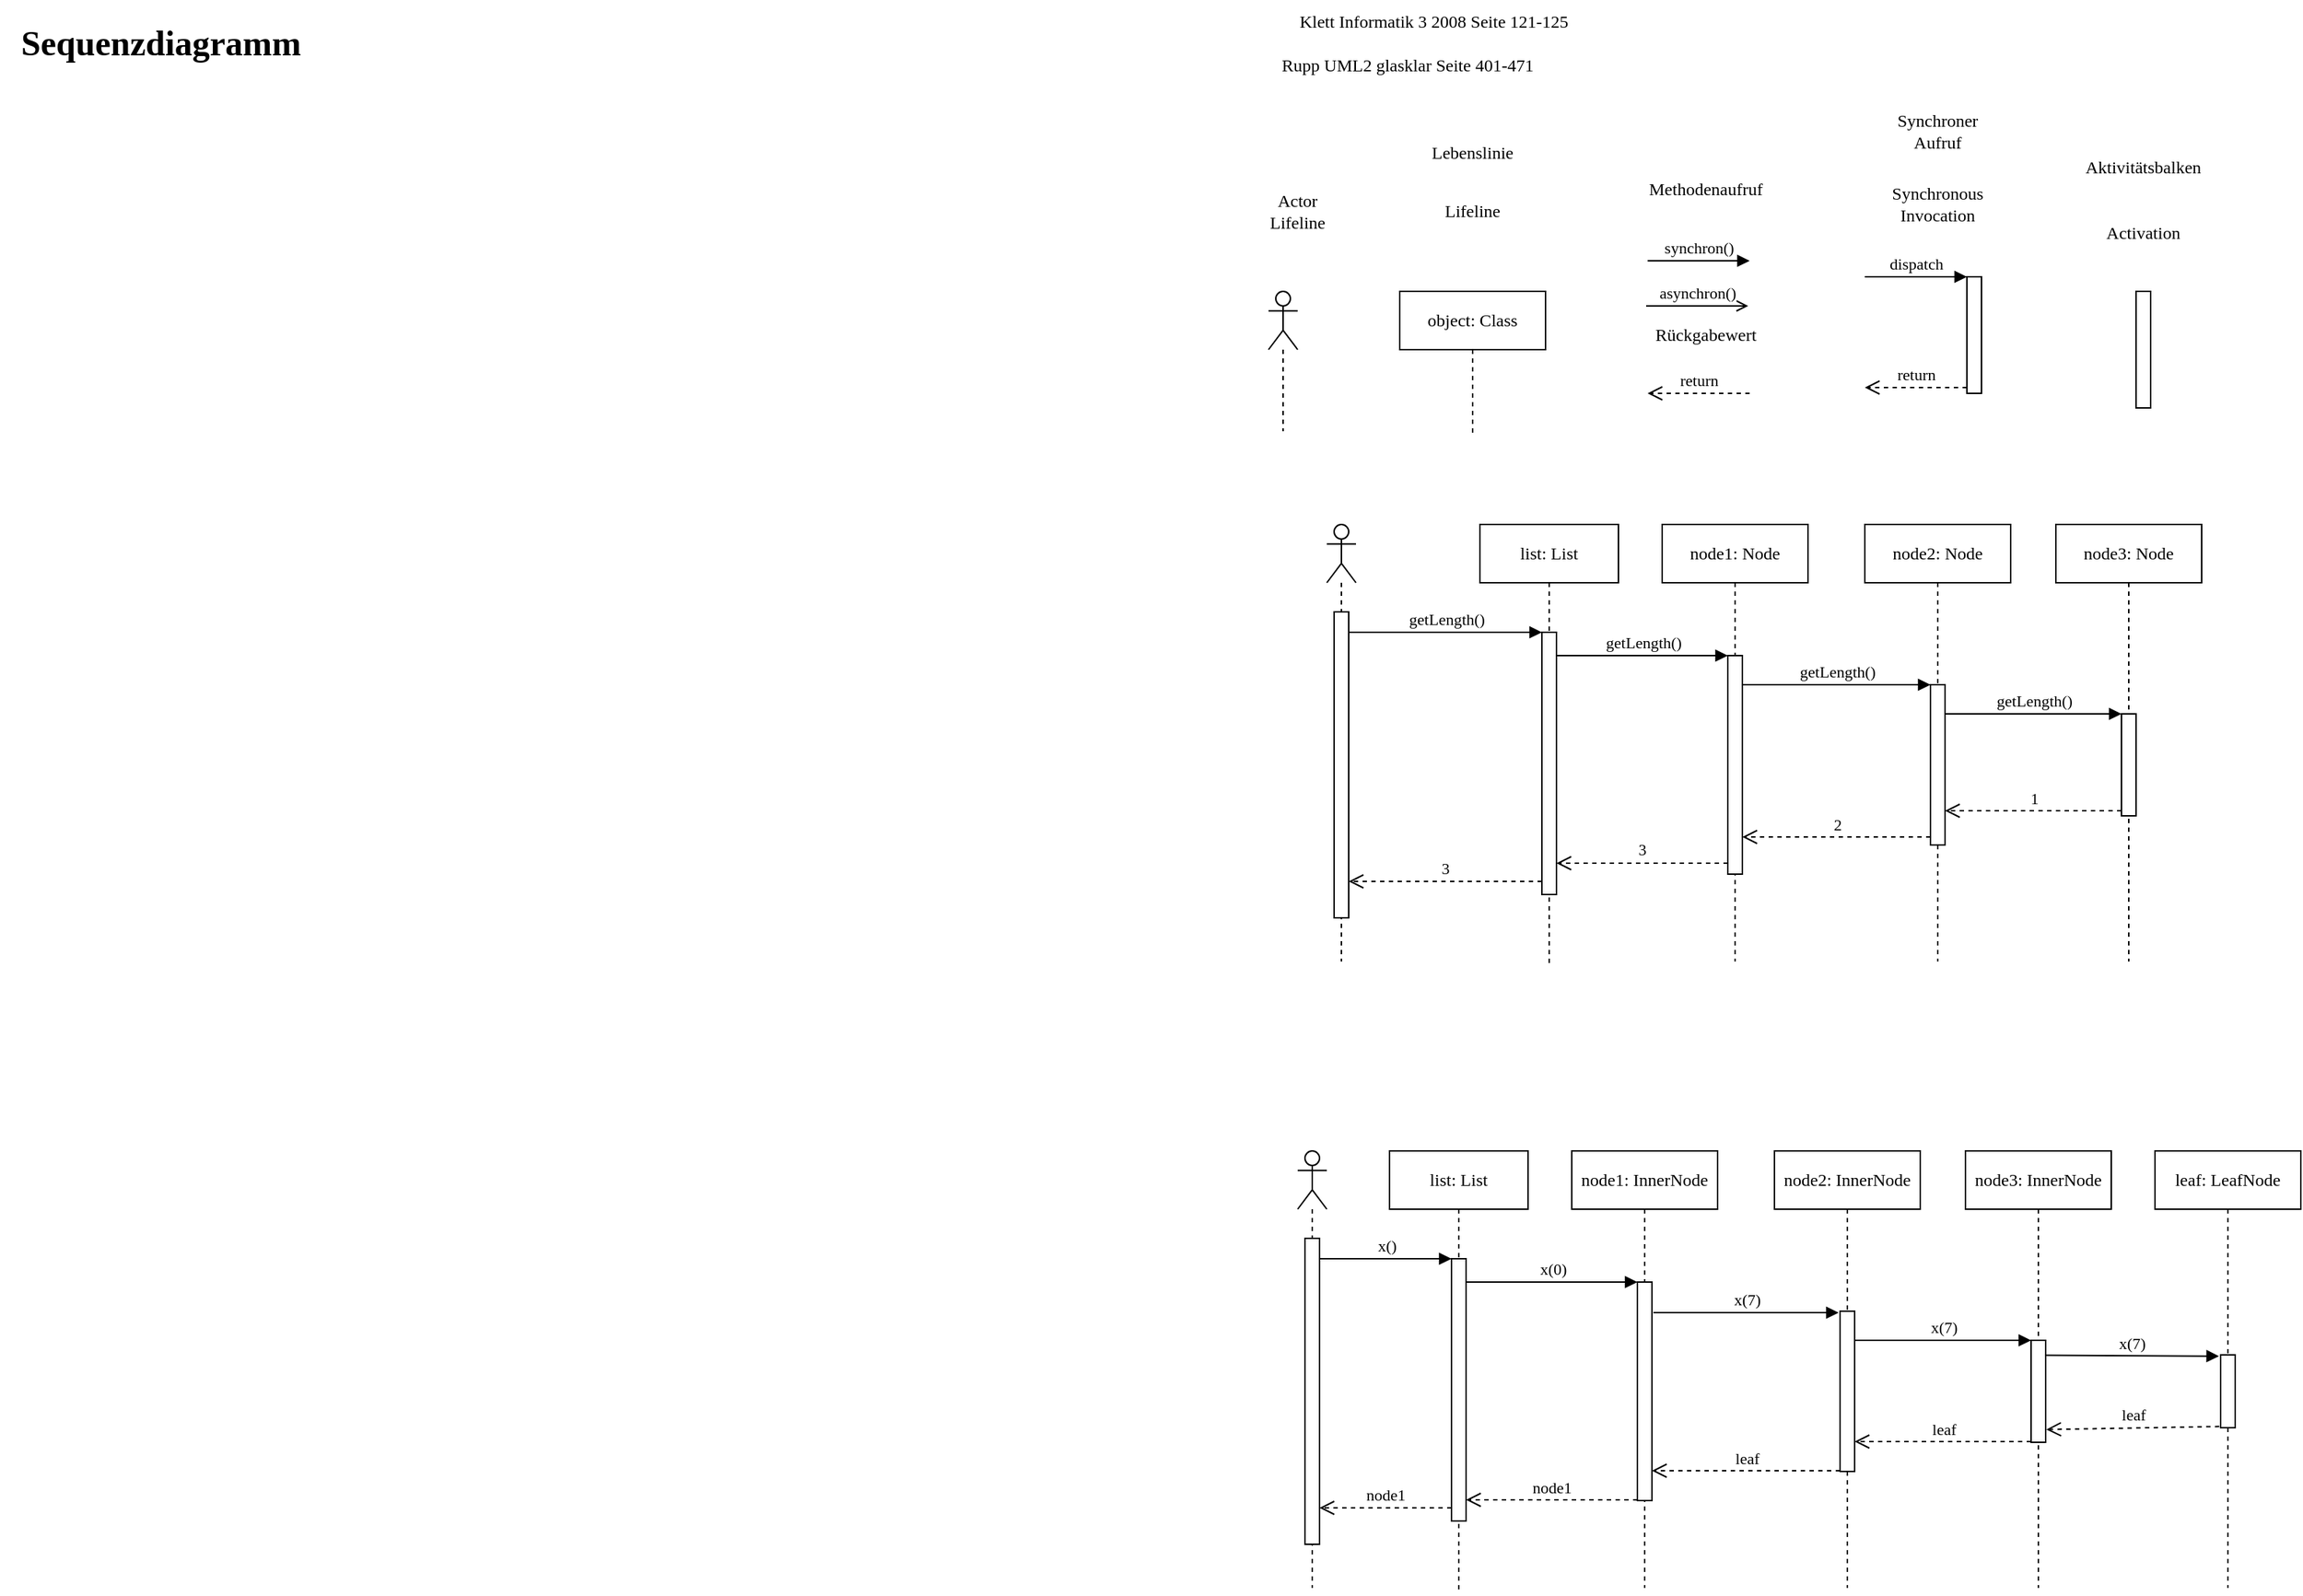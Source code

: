 <mxfile>
    <diagram id="Q8ZCVBfkGdzVq4fk389N" name="Page-1">
        <mxGraphModel dx="2760" dy="1547" grid="1" gridSize="10" guides="1" tooltips="1" connect="1" arrows="1" fold="1" page="1" pageScale="1" pageWidth="827" pageHeight="1169" math="1" shadow="0">
            <root>
                <mxCell id="0"/>
                <mxCell id="1" parent="0"/>
                <mxCell id="18" value="list: List" style="shape=umlLifeline;perimeter=lifelinePerimeter;whiteSpace=wrap;html=1;container=1;collapsible=0;recursiveResize=0;outlineConnect=0;fontFamily=Alegreya;" parent="1" vertex="1">
                    <mxGeometry x="235" y="380" width="95" height="304" as="geometry"/>
                </mxCell>
                <mxCell id="37" value="" style="html=1;points=[];perimeter=orthogonalPerimeter;fontFamily=Alegreya;" parent="18" vertex="1">
                    <mxGeometry x="42.5" y="74" width="10" height="180" as="geometry"/>
                </mxCell>
                <mxCell id="19" value="node1: Node" style="shape=umlLifeline;perimeter=lifelinePerimeter;whiteSpace=wrap;html=1;container=1;collapsible=0;recursiveResize=0;outlineConnect=0;fontFamily=Alegreya;" parent="1" vertex="1">
                    <mxGeometry x="360" y="380" width="100" height="300" as="geometry"/>
                </mxCell>
                <mxCell id="59" value="" style="html=1;points=[];perimeter=orthogonalPerimeter;fontFamily=Alegreya;" parent="19" vertex="1">
                    <mxGeometry x="45" y="90" width="10" height="150" as="geometry"/>
                </mxCell>
                <mxCell id="20" value="node2: Node" style="shape=umlLifeline;perimeter=lifelinePerimeter;whiteSpace=wrap;html=1;container=1;collapsible=0;recursiveResize=0;outlineConnect=0;fontFamily=Alegreya;" parent="1" vertex="1">
                    <mxGeometry x="499" y="380" width="100" height="300" as="geometry"/>
                </mxCell>
                <mxCell id="62" value="" style="html=1;points=[];perimeter=orthogonalPerimeter;fontFamily=Alegreya;" parent="20" vertex="1">
                    <mxGeometry x="45" y="110" width="10" height="110" as="geometry"/>
                </mxCell>
                <mxCell id="21" value="node3: Node" style="shape=umlLifeline;perimeter=lifelinePerimeter;whiteSpace=wrap;html=1;container=1;collapsible=0;recursiveResize=0;outlineConnect=0;fontFamily=Alegreya;" parent="1" vertex="1">
                    <mxGeometry x="630" y="380" width="100" height="300" as="geometry"/>
                </mxCell>
                <mxCell id="65" value="" style="html=1;points=[];perimeter=orthogonalPerimeter;fontFamily=Alegreya;" parent="21" vertex="1">
                    <mxGeometry x="45" y="130" width="10" height="70" as="geometry"/>
                </mxCell>
                <mxCell id="24" value="" style="shape=umlLifeline;participant=umlActor;perimeter=lifelinePerimeter;whiteSpace=wrap;html=1;container=1;collapsible=0;recursiveResize=0;verticalAlign=top;spacingTop=36;outlineConnect=0;" parent="1" vertex="1">
                    <mxGeometry x="130" y="380" width="20" height="300" as="geometry"/>
                </mxCell>
                <mxCell id="43" value="" style="html=1;points=[];perimeter=orthogonalPerimeter;" parent="24" vertex="1">
                    <mxGeometry x="5" y="60" width="10" height="210" as="geometry"/>
                </mxCell>
                <mxCell id="29" value="" style="html=1;points=[];perimeter=orthogonalPerimeter;fontFamily=Alegreya;" parent="1" vertex="1">
                    <mxGeometry x="569" y="210" width="10" height="80" as="geometry"/>
                </mxCell>
                <mxCell id="30" value="dispatch" style="html=1;verticalAlign=bottom;endArrow=block;entryX=0;entryY=0;fontFamily=Alegreya;" parent="1" target="29" edge="1">
                    <mxGeometry relative="1" as="geometry">
                        <mxPoint x="499" y="210" as="sourcePoint"/>
                    </mxGeometry>
                </mxCell>
                <mxCell id="31" value="return" style="html=1;verticalAlign=bottom;endArrow=open;dashed=1;endSize=8;exitX=0;exitY=0.95;fontFamily=Alegreya;" parent="1" source="29" edge="1">
                    <mxGeometry relative="1" as="geometry">
                        <mxPoint x="499" y="286" as="targetPoint"/>
                    </mxGeometry>
                </mxCell>
                <mxCell id="32" value="" style="shape=umlLifeline;participant=umlActor;perimeter=lifelinePerimeter;whiteSpace=wrap;html=1;container=1;collapsible=0;recursiveResize=0;verticalAlign=top;spacingTop=36;outlineConnect=0;" parent="1" vertex="1">
                    <mxGeometry x="90" y="220" width="20" height="96" as="geometry"/>
                </mxCell>
                <mxCell id="33" value="object: Class" style="shape=umlLifeline;perimeter=lifelinePerimeter;whiteSpace=wrap;html=1;container=1;collapsible=0;recursiveResize=0;outlineConnect=0;fontFamily=Alegreya;" parent="1" vertex="1">
                    <mxGeometry x="180" y="220" width="100" height="100" as="geometry"/>
                </mxCell>
                <mxCell id="34" value="Actor Lifeline" style="text;html=1;strokeColor=none;fillColor=none;align=center;verticalAlign=middle;whiteSpace=wrap;rounded=0;fontFamily=Alegreya;" parent="1" vertex="1">
                    <mxGeometry x="80" y="150" width="60" height="30" as="geometry"/>
                </mxCell>
                <mxCell id="35" value="Lifeline" style="text;html=1;strokeColor=none;fillColor=none;align=center;verticalAlign=middle;whiteSpace=wrap;rounded=0;fontFamily=Alegreya;" parent="1" vertex="1">
                    <mxGeometry x="200" y="150" width="60" height="30" as="geometry"/>
                </mxCell>
                <mxCell id="36" value="Synchronous &lt;br&gt;Invocation" style="text;html=1;strokeColor=none;fillColor=none;align=center;verticalAlign=middle;whiteSpace=wrap;rounded=0;fontFamily=Alegreya;" parent="1" vertex="1">
                    <mxGeometry x="479" y="140" width="140" height="40" as="geometry"/>
                </mxCell>
                <mxCell id="38" value="getLength()" style="html=1;verticalAlign=bottom;endArrow=block;entryX=0;entryY=0;fontFamily=Alegreya;" parent="1" source="43" target="37" edge="1">
                    <mxGeometry relative="1" as="geometry">
                        <mxPoint x="155" y="550" as="sourcePoint"/>
                    </mxGeometry>
                </mxCell>
                <mxCell id="39" value="3" style="html=1;verticalAlign=bottom;endArrow=open;dashed=1;endSize=8;exitX=0;exitY=0.95;fontFamily=Alegreya;" parent="1" source="37" target="43" edge="1">
                    <mxGeometry relative="1" as="geometry">
                        <mxPoint x="140" y="586" as="targetPoint"/>
                    </mxGeometry>
                </mxCell>
                <mxCell id="41" value="" style="html=1;points=[];perimeter=orthogonalPerimeter;fontFamily=Alegreya;" parent="1" vertex="1">
                    <mxGeometry x="685" y="220" width="10" height="80" as="geometry"/>
                </mxCell>
                <mxCell id="60" value="getLength()" style="html=1;verticalAlign=bottom;endArrow=block;entryX=0;entryY=0;fontFamily=Alegreya;" parent="1" source="37" target="59" edge="1">
                    <mxGeometry relative="1" as="geometry">
                        <mxPoint x="302" y="500" as="sourcePoint"/>
                    </mxGeometry>
                </mxCell>
                <mxCell id="61" value="3" style="html=1;verticalAlign=bottom;endArrow=open;dashed=1;endSize=8;exitX=0;exitY=0.95;fontFamily=Alegreya;" parent="1" source="59" target="37" edge="1">
                    <mxGeometry relative="1" as="geometry">
                        <mxPoint x="302" y="576" as="targetPoint"/>
                    </mxGeometry>
                </mxCell>
                <mxCell id="63" value="getLength()" style="html=1;verticalAlign=bottom;endArrow=block;entryX=0;entryY=0;fontFamily=Alegreya;" parent="1" source="59" target="62" edge="1">
                    <mxGeometry relative="1" as="geometry">
                        <mxPoint x="430" y="506" as="sourcePoint"/>
                    </mxGeometry>
                </mxCell>
                <mxCell id="64" value="2" style="html=1;verticalAlign=bottom;endArrow=open;dashed=1;endSize=8;exitX=0;exitY=0.95;fontFamily=Alegreya;" parent="1" source="62" target="59" edge="1">
                    <mxGeometry x="0.001" relative="1" as="geometry">
                        <mxPoint x="430" y="582" as="targetPoint"/>
                        <mxPoint as="offset"/>
                    </mxGeometry>
                </mxCell>
                <mxCell id="66" value="getLength()" style="html=1;verticalAlign=bottom;endArrow=block;entryX=0;entryY=0;fontFamily=Alegreya;" parent="1" source="62" target="65" edge="1">
                    <mxGeometry relative="1" as="geometry">
                        <mxPoint x="570" y="516" as="sourcePoint"/>
                    </mxGeometry>
                </mxCell>
                <mxCell id="67" value="1" style="html=1;verticalAlign=bottom;endArrow=open;dashed=1;endSize=8;exitX=0;exitY=0.95;fontFamily=Alegreya;" parent="1" source="65" target="62" edge="1">
                    <mxGeometry relative="1" as="geometry">
                        <mxPoint x="570" y="592" as="targetPoint"/>
                    </mxGeometry>
                </mxCell>
                <mxCell id="68" value="Activation" style="text;html=1;strokeColor=none;fillColor=none;align=center;verticalAlign=middle;whiteSpace=wrap;rounded=0;fontFamily=Alegreya;" parent="1" vertex="1">
                    <mxGeometry x="620" y="160" width="140" height="40" as="geometry"/>
                </mxCell>
                <mxCell id="70" value="&lt;font face=&quot;Alegreya Sans&quot;&gt;Sequenzdiagramm&lt;/font&gt;" style="text;strokeColor=none;fillColor=none;html=1;fontSize=24;fontStyle=1;verticalAlign=middle;align=center;" parent="1" vertex="1">
                    <mxGeometry x="-780" y="30" width="220" height="40" as="geometry"/>
                </mxCell>
                <mxCell id="93" value="list: List" style="shape=umlLifeline;perimeter=lifelinePerimeter;whiteSpace=wrap;html=1;container=1;collapsible=0;recursiveResize=0;outlineConnect=0;fontFamily=Alegreya;" parent="1" vertex="1">
                    <mxGeometry x="173" y="810" width="95" height="304" as="geometry"/>
                </mxCell>
                <mxCell id="94" value="" style="html=1;points=[];perimeter=orthogonalPerimeter;fontFamily=Alegreya;" parent="93" vertex="1">
                    <mxGeometry x="42.5" y="74" width="10" height="180" as="geometry"/>
                </mxCell>
                <mxCell id="95" value="node1: InnerNode" style="shape=umlLifeline;perimeter=lifelinePerimeter;whiteSpace=wrap;html=1;container=1;collapsible=0;recursiveResize=0;outlineConnect=0;fontFamily=Alegreya;" parent="1" vertex="1">
                    <mxGeometry x="298" y="810" width="100" height="300" as="geometry"/>
                </mxCell>
                <mxCell id="96" value="" style="html=1;points=[];perimeter=orthogonalPerimeter;fontFamily=Alegreya;" parent="95" vertex="1">
                    <mxGeometry x="45" y="90" width="10" height="150" as="geometry"/>
                </mxCell>
                <mxCell id="97" value="node2: InnerNode" style="shape=umlLifeline;perimeter=lifelinePerimeter;whiteSpace=wrap;html=1;container=1;collapsible=0;recursiveResize=0;outlineConnect=0;fontFamily=Alegreya;" parent="1" vertex="1">
                    <mxGeometry x="437" y="810" width="100" height="300" as="geometry"/>
                </mxCell>
                <mxCell id="98" value="" style="html=1;points=[];perimeter=orthogonalPerimeter;fontFamily=Alegreya;" parent="97" vertex="1">
                    <mxGeometry x="45" y="110" width="10" height="110" as="geometry"/>
                </mxCell>
                <mxCell id="99" value="node3: InnerNode" style="shape=umlLifeline;perimeter=lifelinePerimeter;whiteSpace=wrap;html=1;container=1;collapsible=0;recursiveResize=0;outlineConnect=0;fontFamily=Alegreya;" parent="1" vertex="1">
                    <mxGeometry x="568" y="810" width="100" height="300" as="geometry"/>
                </mxCell>
                <mxCell id="100" value="" style="html=1;points=[];perimeter=orthogonalPerimeter;fontFamily=Alegreya;" parent="99" vertex="1">
                    <mxGeometry x="45" y="130" width="10" height="70" as="geometry"/>
                </mxCell>
                <mxCell id="101" value="" style="shape=umlLifeline;participant=umlActor;perimeter=lifelinePerimeter;whiteSpace=wrap;html=1;container=1;collapsible=0;recursiveResize=0;verticalAlign=top;spacingTop=36;outlineConnect=0;" parent="1" vertex="1">
                    <mxGeometry x="110" y="810" width="20" height="300" as="geometry"/>
                </mxCell>
                <mxCell id="102" value="" style="html=1;points=[];perimeter=orthogonalPerimeter;" parent="101" vertex="1">
                    <mxGeometry x="5" y="60" width="10" height="210" as="geometry"/>
                </mxCell>
                <mxCell id="103" value="x()" style="html=1;verticalAlign=bottom;endArrow=block;entryX=0;entryY=0;fontFamily=Alegreya;" parent="1" source="102" target="94" edge="1">
                    <mxGeometry relative="1" as="geometry">
                        <mxPoint x="93" y="980" as="sourcePoint"/>
                    </mxGeometry>
                </mxCell>
                <mxCell id="104" value="node1" style="html=1;verticalAlign=bottom;endArrow=open;dashed=1;endSize=8;exitX=0;exitY=0.95;fontFamily=Alegreya;" parent="1" source="94" target="102" edge="1">
                    <mxGeometry relative="1" as="geometry">
                        <mxPoint x="78" y="1016" as="targetPoint"/>
                    </mxGeometry>
                </mxCell>
                <mxCell id="105" value="x(0)" style="html=1;verticalAlign=bottom;endArrow=block;entryX=0;entryY=0;fontFamily=Alegreya;" parent="1" source="94" target="96" edge="1">
                    <mxGeometry relative="1" as="geometry">
                        <mxPoint x="240" y="930" as="sourcePoint"/>
                    </mxGeometry>
                </mxCell>
                <mxCell id="106" value="node1" style="html=1;verticalAlign=bottom;endArrow=open;dashed=1;endSize=8;exitX=0;exitY=0.95;fontFamily=Alegreya;" parent="1" edge="1">
                    <mxGeometry relative="1" as="geometry">
                        <mxPoint x="225.5" y="1049.5" as="targetPoint"/>
                        <mxPoint x="343" y="1049.5" as="sourcePoint"/>
                    </mxGeometry>
                </mxCell>
                <mxCell id="107" value="leaf" style="html=1;verticalAlign=bottom;endArrow=open;dashed=1;endSize=8;exitX=0;exitY=0.95;fontFamily=Alegreya;" parent="1" edge="1">
                    <mxGeometry x="0.001" relative="1" as="geometry">
                        <mxPoint x="353" y="1029.5" as="targetPoint"/>
                        <mxPoint as="offset"/>
                        <mxPoint x="482" y="1029.5" as="sourcePoint"/>
                    </mxGeometry>
                </mxCell>
                <mxCell id="108" value="x(7)" style="html=1;verticalAlign=bottom;endArrow=block;entryX=0;entryY=0;fontFamily=Alegreya;" parent="1" source="98" target="100" edge="1">
                    <mxGeometry relative="1" as="geometry">
                        <mxPoint x="508" y="946" as="sourcePoint"/>
                    </mxGeometry>
                </mxCell>
                <mxCell id="109" value="leaf" style="html=1;verticalAlign=bottom;endArrow=open;dashed=1;endSize=8;exitX=0;exitY=0.95;fontFamily=Alegreya;" parent="1" edge="1">
                    <mxGeometry relative="1" as="geometry">
                        <mxPoint x="492" y="1009.5" as="targetPoint"/>
                        <mxPoint x="613" y="1009.5" as="sourcePoint"/>
                    </mxGeometry>
                </mxCell>
                <mxCell id="110" value="leaf: LeafNode" style="shape=umlLifeline;perimeter=lifelinePerimeter;whiteSpace=wrap;html=1;container=1;collapsible=0;recursiveResize=0;outlineConnect=0;fontFamily=Alegreya;" parent="1" vertex="1">
                    <mxGeometry x="698" y="810" width="100" height="300" as="geometry"/>
                </mxCell>
                <mxCell id="111" value="" style="html=1;points=[];perimeter=orthogonalPerimeter;fontFamily=Alegreya;" parent="110" vertex="1">
                    <mxGeometry x="45" y="140" width="10" height="50" as="geometry"/>
                </mxCell>
                <mxCell id="112" value="x(7)" style="html=1;verticalAlign=bottom;endArrow=block;fontFamily=Alegreya;exitX=1.1;exitY=0.2;exitDx=0;exitDy=0;exitPerimeter=0;" parent="1" edge="1">
                    <mxGeometry relative="1" as="geometry">
                        <mxPoint x="354" y="921" as="sourcePoint"/>
                        <mxPoint x="481" y="921" as="targetPoint"/>
                    </mxGeometry>
                </mxCell>
                <mxCell id="113" value="x(7)" style="html=1;verticalAlign=bottom;endArrow=block;entryX=-0.117;entryY=0.018;fontFamily=Alegreya;entryDx=0;entryDy=0;entryPerimeter=0;exitX=0.976;exitY=0.146;exitDx=0;exitDy=0;exitPerimeter=0;" parent="1" source="100" target="111" edge="1">
                    <mxGeometry relative="1" as="geometry">
                        <mxPoint x="624" y="951" as="sourcePoint"/>
                        <mxPoint x="753.6" y="951.2" as="targetPoint"/>
                    </mxGeometry>
                </mxCell>
                <mxCell id="114" value="leaf" style="html=1;verticalAlign=bottom;endArrow=open;dashed=1;endSize=8;exitX=-0.09;exitY=0.983;fontFamily=Alegreya;exitDx=0;exitDy=0;exitPerimeter=0;entryX=1.045;entryY=0.875;entryDx=0;entryDy=0;entryPerimeter=0;" parent="1" source="111" target="100" edge="1">
                    <mxGeometry relative="1" as="geometry">
                        <mxPoint x="621" y="1000" as="targetPoint"/>
                        <mxPoint x="744" y="1000" as="sourcePoint"/>
                    </mxGeometry>
                </mxCell>
                <mxCell id="115" value="Lebenslinie" style="text;html=1;strokeColor=none;fillColor=none;align=center;verticalAlign=middle;whiteSpace=wrap;rounded=0;fontFamily=Alegreya;" parent="1" vertex="1">
                    <mxGeometry x="200" y="110" width="60" height="30" as="geometry"/>
                </mxCell>
                <mxCell id="116" value="Aktivitätsbalken" style="text;html=1;strokeColor=none;fillColor=none;align=center;verticalAlign=middle;whiteSpace=wrap;rounded=0;fontFamily=Alegreya;" parent="1" vertex="1">
                    <mxGeometry x="620" y="115" width="140" height="40" as="geometry"/>
                </mxCell>
                <mxCell id="117" value="synchron()" style="html=1;verticalAlign=bottom;endArrow=block;entryX=0;entryY=0;fontFamily=Alegreya;" parent="1" edge="1">
                    <mxGeometry relative="1" as="geometry">
                        <mxPoint x="350" y="199" as="sourcePoint"/>
                        <mxPoint x="420" y="199" as="targetPoint"/>
                    </mxGeometry>
                </mxCell>
                <mxCell id="118" value="Methodenaufruf" style="text;html=1;strokeColor=none;fillColor=none;align=center;verticalAlign=middle;whiteSpace=wrap;rounded=0;fontFamily=Alegreya;" parent="1" vertex="1">
                    <mxGeometry x="320" y="130" width="140" height="40" as="geometry"/>
                </mxCell>
                <mxCell id="119" value="return" style="html=1;verticalAlign=bottom;endArrow=open;dashed=1;endSize=8;exitX=0;exitY=0.95;fontFamily=Alegreya;" parent="1" edge="1">
                    <mxGeometry relative="1" as="geometry">
                        <mxPoint x="350" y="290" as="targetPoint"/>
                        <mxPoint x="420" y="290" as="sourcePoint"/>
                    </mxGeometry>
                </mxCell>
                <mxCell id="120" value="Rückgabewert" style="text;html=1;strokeColor=none;fillColor=none;align=center;verticalAlign=middle;whiteSpace=wrap;rounded=0;fontFamily=Alegreya;" parent="1" vertex="1">
                    <mxGeometry x="320" y="230" width="140" height="40" as="geometry"/>
                </mxCell>
                <mxCell id="121" value="Klett Informatik 3 2008 Seite 121-125" style="text;html=1;strokeColor=none;fillColor=none;align=center;verticalAlign=middle;whiteSpace=wrap;rounded=0;fontFamily=Alegreya;" parent="1" vertex="1">
                    <mxGeometry x="88" y="20" width="231" height="30" as="geometry"/>
                </mxCell>
                <mxCell id="123" value="Synchroner &lt;br&gt;Aufruf" style="text;html=1;strokeColor=none;fillColor=none;align=center;verticalAlign=middle;whiteSpace=wrap;rounded=0;fontFamily=Alegreya;" parent="1" vertex="1">
                    <mxGeometry x="479" y="90" width="140" height="40" as="geometry"/>
                </mxCell>
                <mxCell id="124" value="asynchron()" style="html=1;verticalAlign=bottom;endArrow=open;entryX=0;entryY=0;fontFamily=Alegreya;endFill=0;" parent="1" edge="1">
                    <mxGeometry relative="1" as="geometry">
                        <mxPoint x="349" y="230" as="sourcePoint"/>
                        <mxPoint x="419.0" y="230" as="targetPoint"/>
                    </mxGeometry>
                </mxCell>
                <mxCell id="126" value="Rupp UML2 glasklar Seite 401-471" style="text;html=1;strokeColor=none;fillColor=none;align=center;verticalAlign=middle;whiteSpace=wrap;rounded=0;fontFamily=Alegreya;" parent="1" vertex="1">
                    <mxGeometry x="70" y="50" width="231" height="30" as="geometry"/>
                </mxCell>
            </root>
        </mxGraphModel>
    </diagram>
</mxfile>
